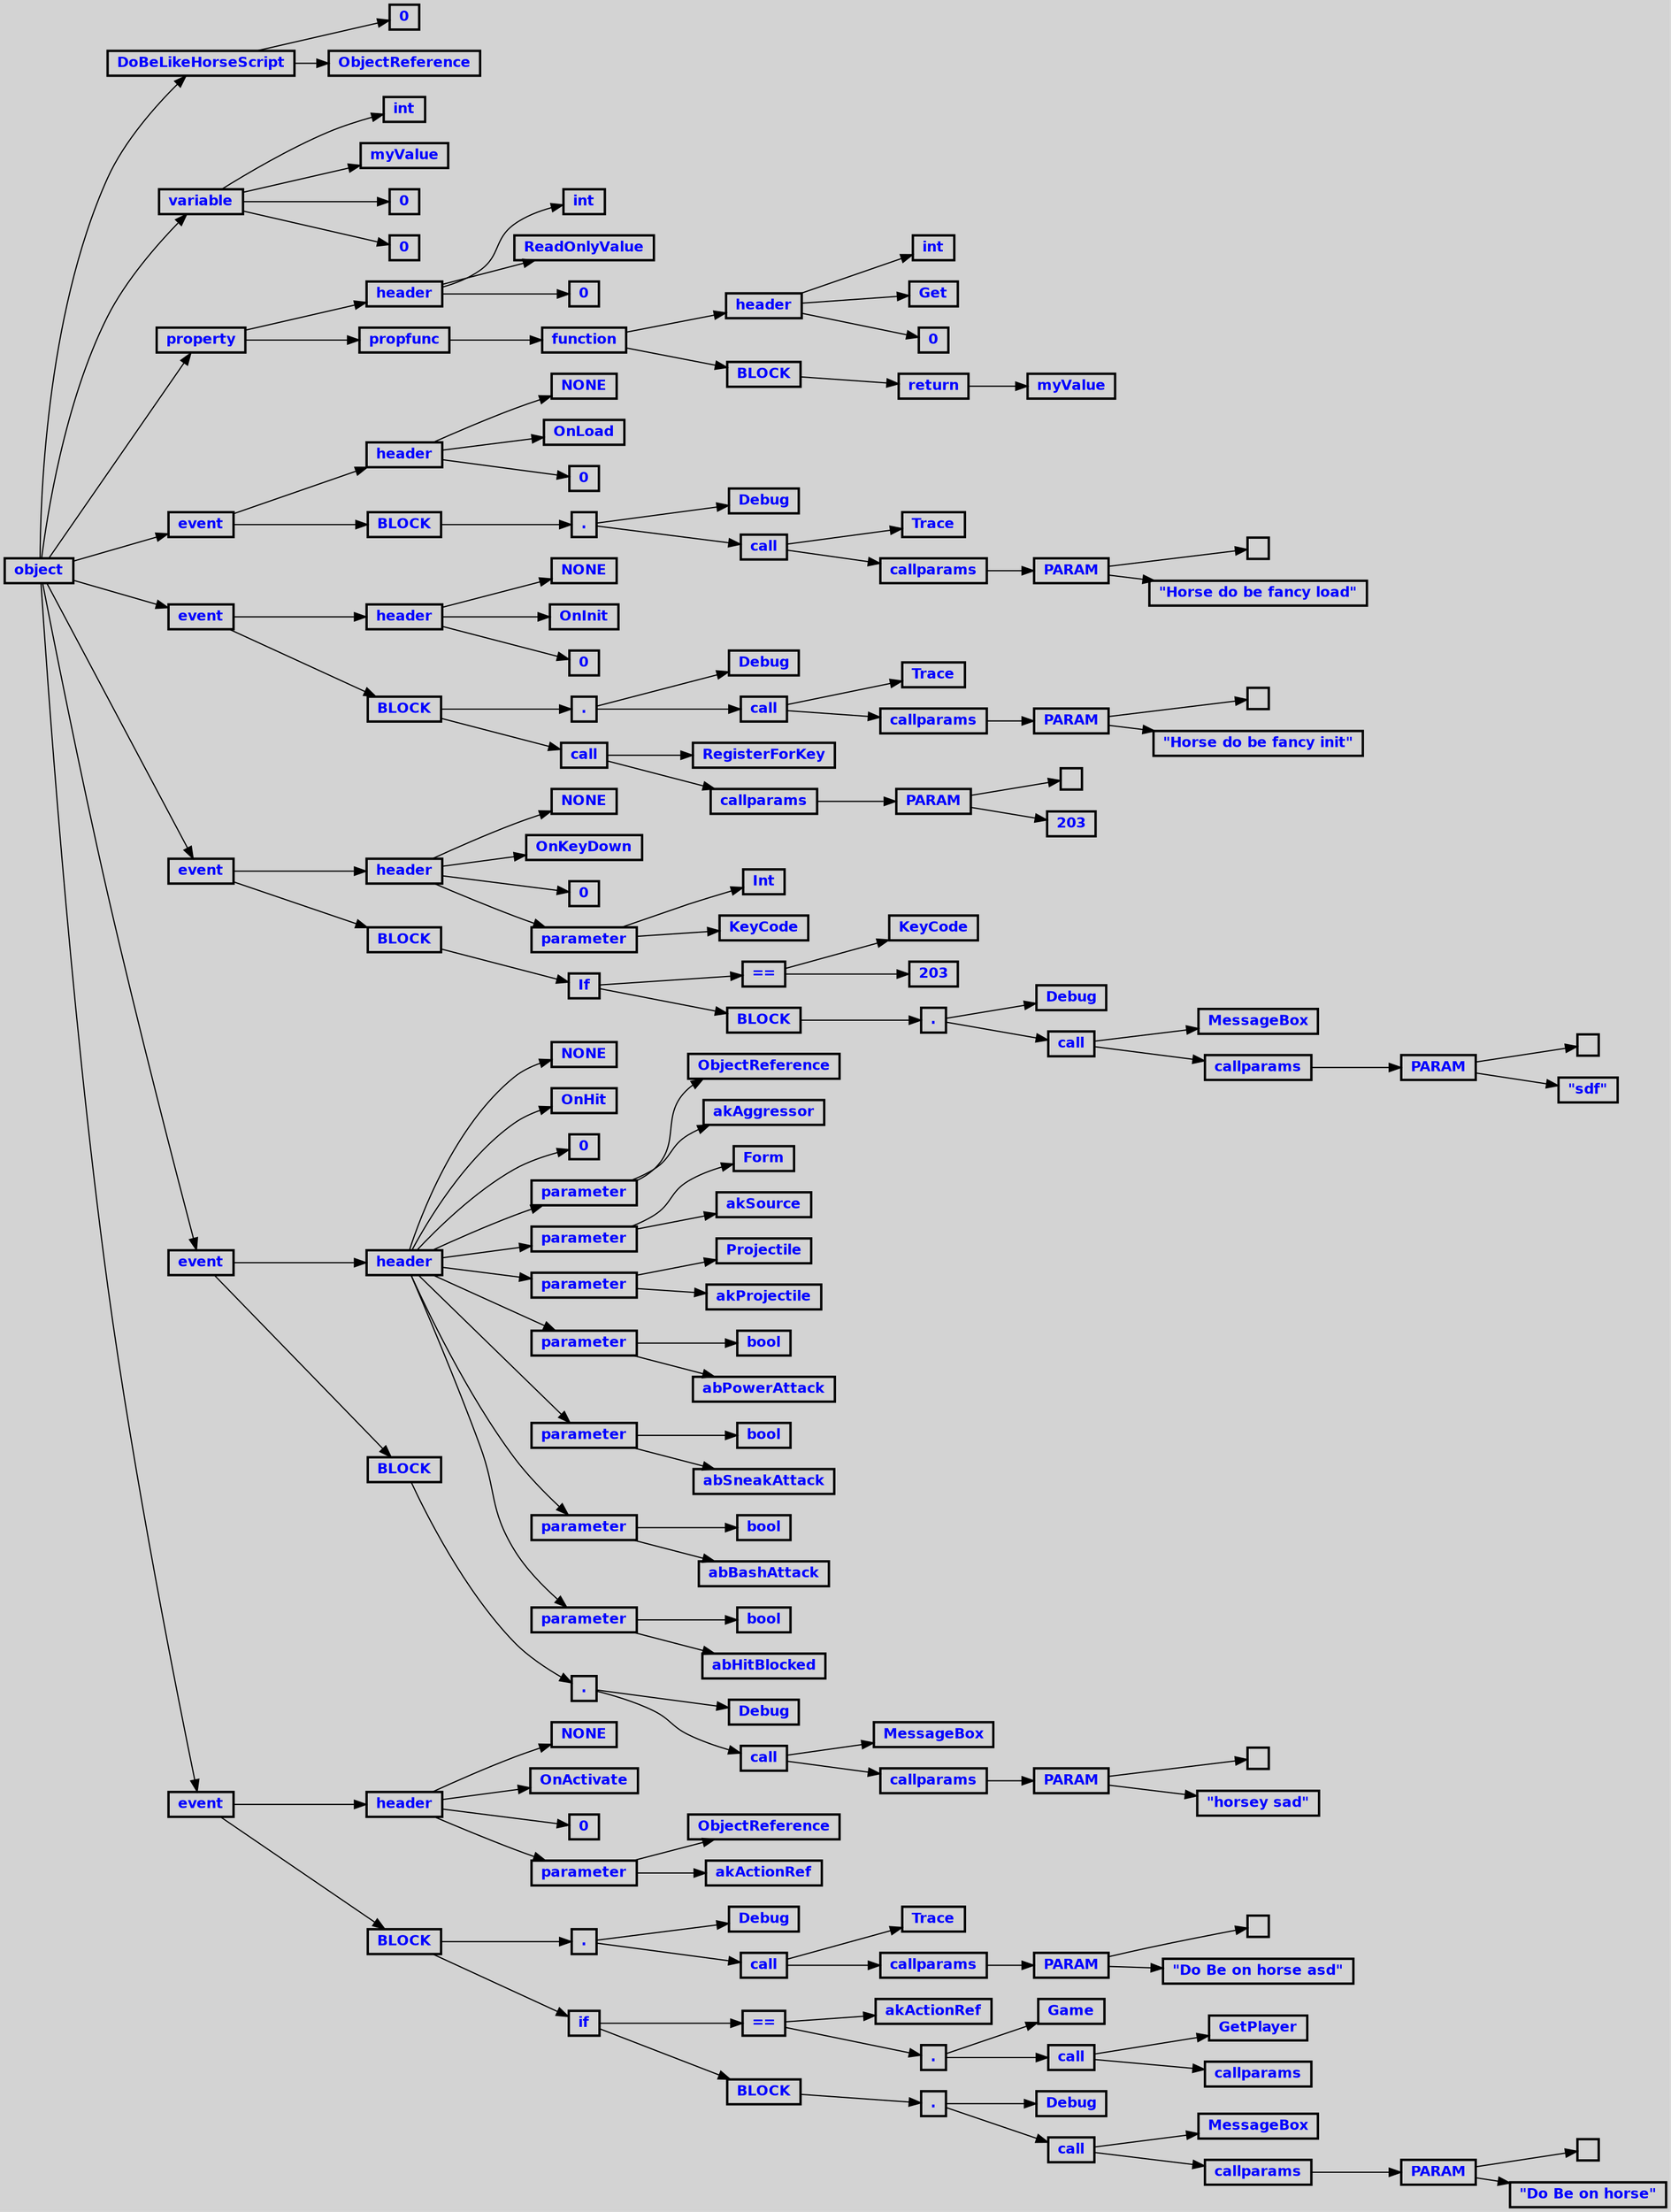 digraph {
 ordering=out;
 ranksep=.4
 rankdir=LR
 bgcolor="lightgrey";
 node [shape=box, fixedsize=false, fontsize=12, fontname="Helvetica-bold", fontcolor="blue"
       width=.25, height=.25, color="black", style="bold"]
 n0 [label="object"];
 n1 [label="DoBeLikeHorseScript"];
 n1 [label="DoBeLikeHorseScript"];
 n2 [label="0"];
 n3 [label="ObjectReference"];
 n4 [label="variable"];
 n4 [label="variable"];
 n5 [label="int"];
 n6 [label="myValue"];
 n7 [label="0"];
 n8 [label="0"];
 n9 [label="property"];
 n9 [label="property"];
 n10 [label="header"];
 n10 [label="header"];
 n11 [label="int"];
 n12 [label="ReadOnlyValue"];
 n13 [label="0"];
 n14 [label="propfunc"];
 n14 [label="propfunc"];
 n15 [label="function"];
 n15 [label="function"];
 n16 [label="header"];
 n16 [label="header"];
 n17 [label="int"];
 n18 [label="Get"];
 n19 [label="0"];
 n20 [label="BLOCK"];
 n20 [label="BLOCK"];
 n21 [label="return"];
 n21 [label="return"];
 n22 [label="myValue"];
 n23 [label="event"];
 n23 [label="event"];
 n24 [label="header"];
 n24 [label="header"];
 n25 [label="NONE"];
 n26 [label="OnLoad"];
 n27 [label="0"];
 n28 [label="BLOCK"];
 n28 [label="BLOCK"];
 n29 [label="."];
 n29 [label="."];
 n30 [label="Debug"];
 n31 [label="call"];
 n31 [label="call"];
 n32 [label="Trace"];
 n33 [label="callparams"];
 n33 [label="callparams"];
 n34 [label="PARAM"];
 n34 [label="PARAM"];
 n35 [label=""];
 n36 [label="\"Horse do be fancy load\""];
 n37 [label="event"];
 n37 [label="event"];
 n38 [label="header"];
 n38 [label="header"];
 n39 [label="NONE"];
 n40 [label="OnInit"];
 n41 [label="0"];
 n42 [label="BLOCK"];
 n42 [label="BLOCK"];
 n43 [label="."];
 n43 [label="."];
 n44 [label="Debug"];
 n45 [label="call"];
 n45 [label="call"];
 n46 [label="Trace"];
 n47 [label="callparams"];
 n47 [label="callparams"];
 n48 [label="PARAM"];
 n48 [label="PARAM"];
 n49 [label=""];
 n50 [label="\"Horse do be fancy init\""];
 n51 [label="call"];
 n51 [label="call"];
 n52 [label="RegisterForKey"];
 n53 [label="callparams"];
 n53 [label="callparams"];
 n54 [label="PARAM"];
 n54 [label="PARAM"];
 n55 [label=""];
 n56 [label="203"];
 n57 [label="event"];
 n57 [label="event"];
 n58 [label="header"];
 n58 [label="header"];
 n59 [label="NONE"];
 n60 [label="OnKeyDown"];
 n61 [label="0"];
 n62 [label="parameter"];
 n62 [label="parameter"];
 n63 [label="Int"];
 n64 [label="KeyCode"];
 n65 [label="BLOCK"];
 n65 [label="BLOCK"];
 n66 [label="If"];
 n66 [label="If"];
 n67 [label="=="];
 n67 [label="=="];
 n68 [label="KeyCode"];
 n69 [label="203"];
 n70 [label="BLOCK"];
 n70 [label="BLOCK"];
 n71 [label="."];
 n71 [label="."];
 n72 [label="Debug"];
 n73 [label="call"];
 n73 [label="call"];
 n74 [label="MessageBox"];
 n75 [label="callparams"];
 n75 [label="callparams"];
 n76 [label="PARAM"];
 n76 [label="PARAM"];
 n77 [label=""];
 n78 [label="\"sdf\""];
 n79 [label="event"];
 n79 [label="event"];
 n80 [label="header"];
 n80 [label="header"];
 n81 [label="NONE"];
 n82 [label="OnHit"];
 n83 [label="0"];
 n84 [label="parameter"];
 n84 [label="parameter"];
 n85 [label="ObjectReference"];
 n86 [label="akAggressor"];
 n87 [label="parameter"];
 n87 [label="parameter"];
 n88 [label="Form"];
 n89 [label="akSource"];
 n90 [label="parameter"];
 n90 [label="parameter"];
 n91 [label="Projectile"];
 n92 [label="akProjectile"];
 n93 [label="parameter"];
 n93 [label="parameter"];
 n94 [label="bool"];
 n95 [label="abPowerAttack"];
 n96 [label="parameter"];
 n96 [label="parameter"];
 n97 [label="bool"];
 n98 [label="abSneakAttack"];
 n99 [label="parameter"];
 n99 [label="parameter"];
 n100 [label="bool"];
 n101 [label="abBashAttack"];
 n102 [label="parameter"];
 n102 [label="parameter"];
 n103 [label="bool"];
 n104 [label="abHitBlocked"];
 n105 [label="BLOCK"];
 n105 [label="BLOCK"];
 n106 [label="."];
 n106 [label="."];
 n107 [label="Debug"];
 n108 [label="call"];
 n108 [label="call"];
 n109 [label="MessageBox"];
 n110 [label="callparams"];
 n110 [label="callparams"];
 n111 [label="PARAM"];
 n111 [label="PARAM"];
 n112 [label=""];
 n113 [label="\"horsey sad\""];
 n114 [label="event"];
 n114 [label="event"];
 n115 [label="header"];
 n115 [label="header"];
 n116 [label="NONE"];
 n117 [label="OnActivate"];
 n118 [label="0"];
 n119 [label="parameter"];
 n119 [label="parameter"];
 n120 [label="ObjectReference"];
 n121 [label="akActionRef"];
 n122 [label="BLOCK"];
 n122 [label="BLOCK"];
 n123 [label="."];
 n123 [label="."];
 n124 [label="Debug"];
 n125 [label="call"];
 n125 [label="call"];
 n126 [label="Trace"];
 n127 [label="callparams"];
 n127 [label="callparams"];
 n128 [label="PARAM"];
 n128 [label="PARAM"];
 n129 [label=""];
 n130 [label="\"Do Be on horse asd\""];
 n131 [label="if"];
 n131 [label="if"];
 n132 [label="=="];
 n132 [label="=="];
 n133 [label="akActionRef"];
 n134 [label="."];
 n134 [label="."];
 n135 [label="Game"];
 n136 [label="call"];
 n136 [label="call"];
 n137 [label="GetPlayer"];
 n138 [label="callparams"];
 n139 [label="BLOCK"];
 n139 [label="BLOCK"];
 n140 [label="."];
 n140 [label="."];
 n141 [label="Debug"];
 n142 [label="call"];
 n142 [label="call"];
 n143 [label="MessageBox"];
 n144 [label="callparams"];
 n144 [label="callparams"];
 n145 [label="PARAM"];
 n145 [label="PARAM"];
 n146 [label=""];
 n147 [label="\"Do Be on horse\""];

 n0 -> n1 // "object" -> "DoBeLikeHorseScript"
 n1 -> n2 // "DoBeLikeHorseScript" -> "0"
 n1 -> n3 // "DoBeLikeHorseScript" -> "ObjectReference"
 n0 -> n4 // "object" -> "variable"
 n4 -> n5 // "variable" -> "int"
 n4 -> n6 // "variable" -> "myValue"
 n4 -> n7 // "variable" -> "0"
 n4 -> n8 // "variable" -> "0"
 n0 -> n9 // "object" -> "property"
 n9 -> n10 // "property" -> "header"
 n10 -> n11 // "header" -> "int"
 n10 -> n12 // "header" -> "ReadOnlyValue"
 n10 -> n13 // "header" -> "0"
 n9 -> n14 // "property" -> "propfunc"
 n14 -> n15 // "propfunc" -> "function"
 n15 -> n16 // "function" -> "header"
 n16 -> n17 // "header" -> "int"
 n16 -> n18 // "header" -> "Get"
 n16 -> n19 // "header" -> "0"
 n15 -> n20 // "function" -> "BLOCK"
 n20 -> n21 // "BLOCK" -> "return"
 n21 -> n22 // "return" -> "myValue"
 n0 -> n23 // "object" -> "event"
 n23 -> n24 // "event" -> "header"
 n24 -> n25 // "header" -> "NONE"
 n24 -> n26 // "header" -> "OnLoad"
 n24 -> n27 // "header" -> "0"
 n23 -> n28 // "event" -> "BLOCK"
 n28 -> n29 // "BLOCK" -> "."
 n29 -> n30 // "." -> "Debug"
 n29 -> n31 // "." -> "call"
 n31 -> n32 // "call" -> "Trace"
 n31 -> n33 // "call" -> "callparams"
 n33 -> n34 // "callparams" -> "PARAM"
 n34 -> n35 // "PARAM" -> ""
 n34 -> n36 // "PARAM" -> ""Horse do be fancy load""
 n0 -> n37 // "object" -> "event"
 n37 -> n38 // "event" -> "header"
 n38 -> n39 // "header" -> "NONE"
 n38 -> n40 // "header" -> "OnInit"
 n38 -> n41 // "header" -> "0"
 n37 -> n42 // "event" -> "BLOCK"
 n42 -> n43 // "BLOCK" -> "."
 n43 -> n44 // "." -> "Debug"
 n43 -> n45 // "." -> "call"
 n45 -> n46 // "call" -> "Trace"
 n45 -> n47 // "call" -> "callparams"
 n47 -> n48 // "callparams" -> "PARAM"
 n48 -> n49 // "PARAM" -> ""
 n48 -> n50 // "PARAM" -> ""Horse do be fancy init""
 n42 -> n51 // "BLOCK" -> "call"
 n51 -> n52 // "call" -> "RegisterForKey"
 n51 -> n53 // "call" -> "callparams"
 n53 -> n54 // "callparams" -> "PARAM"
 n54 -> n55 // "PARAM" -> ""
 n54 -> n56 // "PARAM" -> "203"
 n0 -> n57 // "object" -> "event"
 n57 -> n58 // "event" -> "header"
 n58 -> n59 // "header" -> "NONE"
 n58 -> n60 // "header" -> "OnKeyDown"
 n58 -> n61 // "header" -> "0"
 n58 -> n62 // "header" -> "parameter"
 n62 -> n63 // "parameter" -> "Int"
 n62 -> n64 // "parameter" -> "KeyCode"
 n57 -> n65 // "event" -> "BLOCK"
 n65 -> n66 // "BLOCK" -> "If"
 n66 -> n67 // "If" -> "=="
 n67 -> n68 // "==" -> "KeyCode"
 n67 -> n69 // "==" -> "203"
 n66 -> n70 // "If" -> "BLOCK"
 n70 -> n71 // "BLOCK" -> "."
 n71 -> n72 // "." -> "Debug"
 n71 -> n73 // "." -> "call"
 n73 -> n74 // "call" -> "MessageBox"
 n73 -> n75 // "call" -> "callparams"
 n75 -> n76 // "callparams" -> "PARAM"
 n76 -> n77 // "PARAM" -> ""
 n76 -> n78 // "PARAM" -> ""sdf""
 n0 -> n79 // "object" -> "event"
 n79 -> n80 // "event" -> "header"
 n80 -> n81 // "header" -> "NONE"
 n80 -> n82 // "header" -> "OnHit"
 n80 -> n83 // "header" -> "0"
 n80 -> n84 // "header" -> "parameter"
 n84 -> n85 // "parameter" -> "ObjectReference"
 n84 -> n86 // "parameter" -> "akAggressor"
 n80 -> n87 // "header" -> "parameter"
 n87 -> n88 // "parameter" -> "Form"
 n87 -> n89 // "parameter" -> "akSource"
 n80 -> n90 // "header" -> "parameter"
 n90 -> n91 // "parameter" -> "Projectile"
 n90 -> n92 // "parameter" -> "akProjectile"
 n80 -> n93 // "header" -> "parameter"
 n93 -> n94 // "parameter" -> "bool"
 n93 -> n95 // "parameter" -> "abPowerAttack"
 n80 -> n96 // "header" -> "parameter"
 n96 -> n97 // "parameter" -> "bool"
 n96 -> n98 // "parameter" -> "abSneakAttack"
 n80 -> n99 // "header" -> "parameter"
 n99 -> n100 // "parameter" -> "bool"
 n99 -> n101 // "parameter" -> "abBashAttack"
 n80 -> n102 // "header" -> "parameter"
 n102 -> n103 // "parameter" -> "bool"
 n102 -> n104 // "parameter" -> "abHitBlocked"
 n79 -> n105 // "event" -> "BLOCK"
 n105 -> n106 // "BLOCK" -> "."
 n106 -> n107 // "." -> "Debug"
 n106 -> n108 // "." -> "call"
 n108 -> n109 // "call" -> "MessageBox"
 n108 -> n110 // "call" -> "callparams"
 n110 -> n111 // "callparams" -> "PARAM"
 n111 -> n112 // "PARAM" -> ""
 n111 -> n113 // "PARAM" -> ""horsey sad""
 n0 -> n114 // "object" -> "event"
 n114 -> n115 // "event" -> "header"
 n115 -> n116 // "header" -> "NONE"
 n115 -> n117 // "header" -> "OnActivate"
 n115 -> n118 // "header" -> "0"
 n115 -> n119 // "header" -> "parameter"
 n119 -> n120 // "parameter" -> "ObjectReference"
 n119 -> n121 // "parameter" -> "akActionRef"
 n114 -> n122 // "event" -> "BLOCK"
 n122 -> n123 // "BLOCK" -> "."
 n123 -> n124 // "." -> "Debug"
 n123 -> n125 // "." -> "call"
 n125 -> n126 // "call" -> "Trace"
 n125 -> n127 // "call" -> "callparams"
 n127 -> n128 // "callparams" -> "PARAM"
 n128 -> n129 // "PARAM" -> ""
 n128 -> n130 // "PARAM" -> ""Do Be on horse asd""
 n122 -> n131 // "BLOCK" -> "if"
 n131 -> n132 // "if" -> "=="
 n132 -> n133 // "==" -> "akActionRef"
 n132 -> n134 // "==" -> "."
 n134 -> n135 // "." -> "Game"
 n134 -> n136 // "." -> "call"
 n136 -> n137 // "call" -> "GetPlayer"
 n136 -> n138 // "call" -> "callparams"
 n131 -> n139 // "if" -> "BLOCK"
 n139 -> n140 // "BLOCK" -> "."
 n140 -> n141 // "." -> "Debug"
 n140 -> n142 // "." -> "call"
 n142 -> n143 // "call" -> "MessageBox"
 n142 -> n144 // "call" -> "callparams"
 n144 -> n145 // "callparams" -> "PARAM"
 n145 -> n146 // "PARAM" -> ""
 n145 -> n147 // "PARAM" -> ""Do Be on horse""

}
